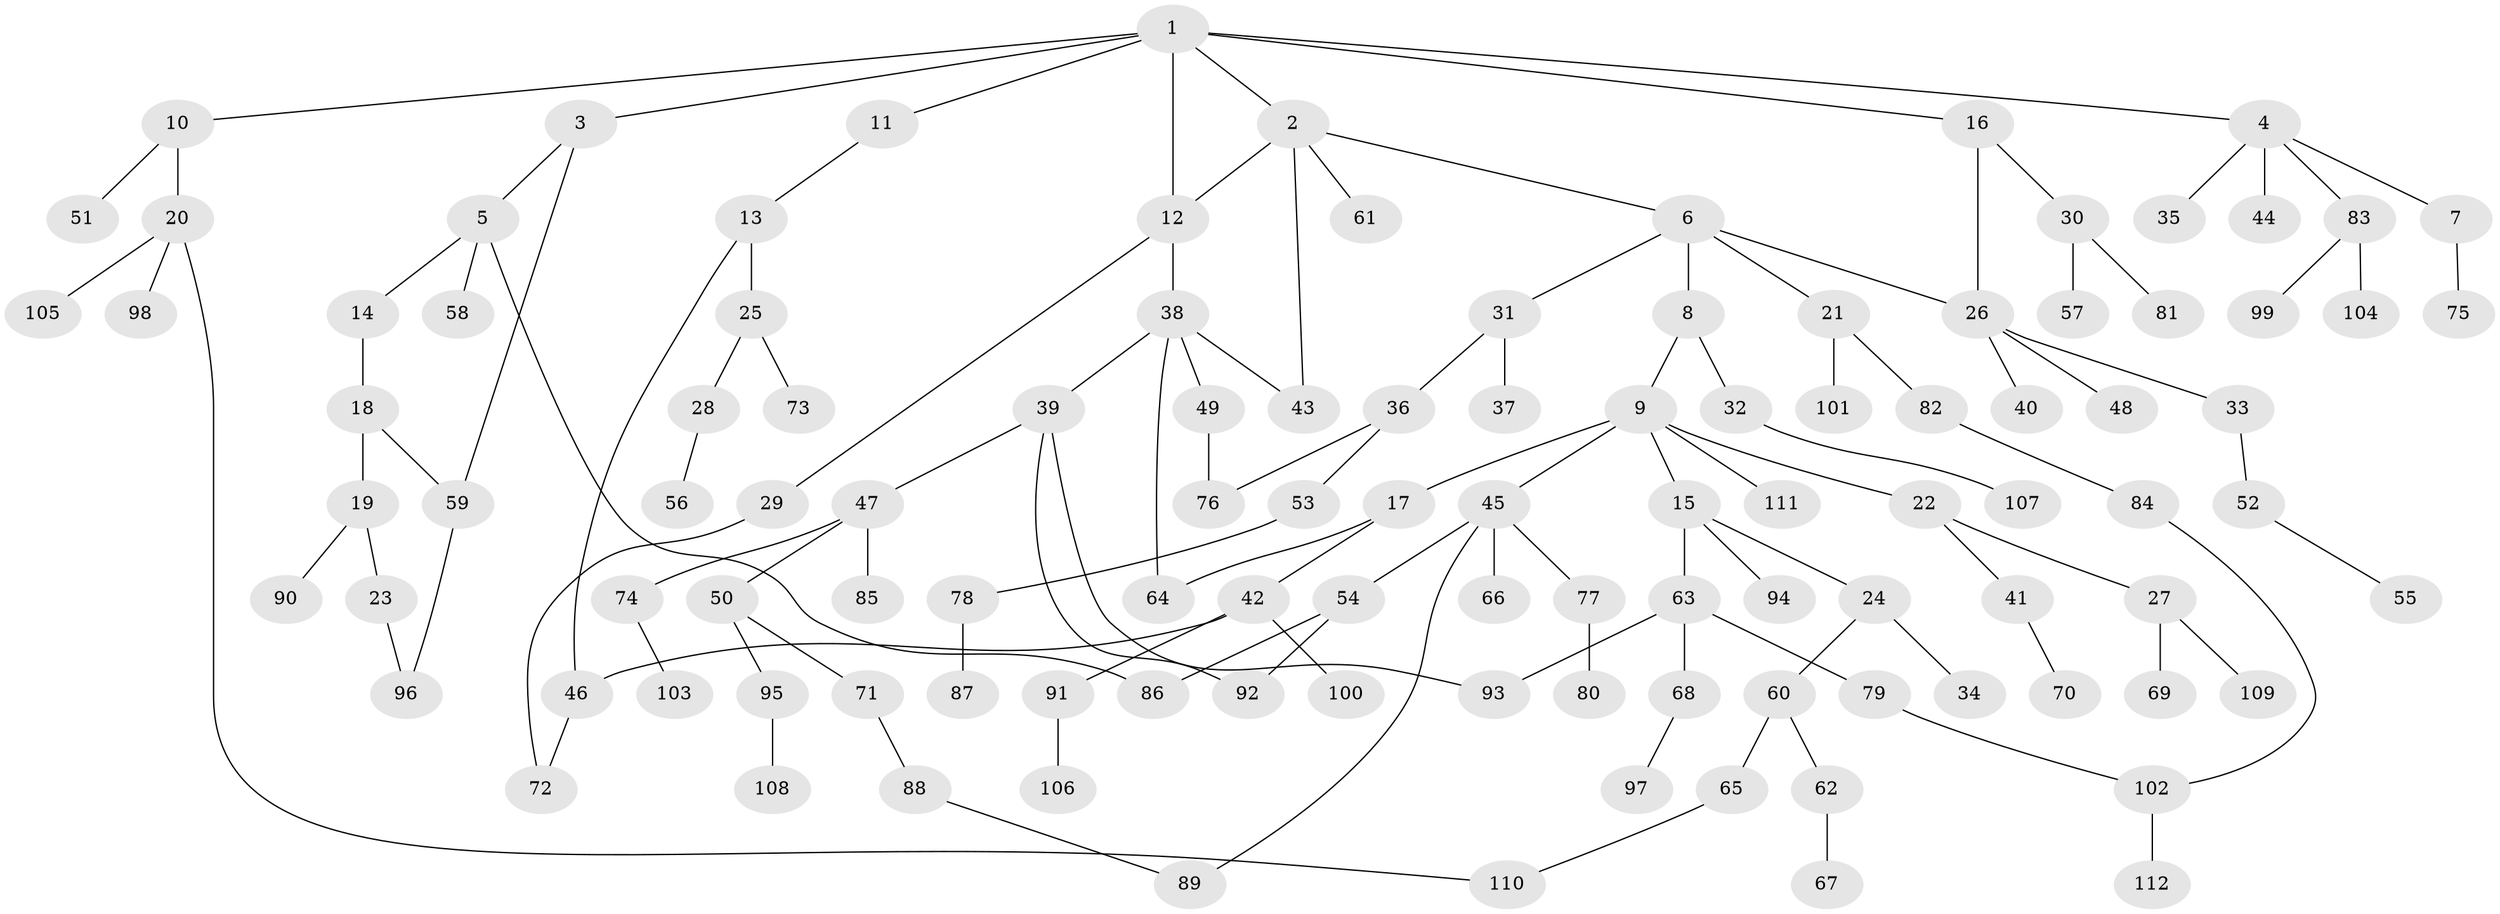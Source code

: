 // coarse degree distribution, {8: 0.013888888888888888, 5: 0.06944444444444445, 3: 0.19444444444444445, 4: 0.08333333333333333, 6: 0.027777777777777776, 1: 0.375, 2: 0.2361111111111111}
// Generated by graph-tools (version 1.1) at 2025/41/03/06/25 10:41:29]
// undirected, 112 vertices, 126 edges
graph export_dot {
graph [start="1"]
  node [color=gray90,style=filled];
  1;
  2;
  3;
  4;
  5;
  6;
  7;
  8;
  9;
  10;
  11;
  12;
  13;
  14;
  15;
  16;
  17;
  18;
  19;
  20;
  21;
  22;
  23;
  24;
  25;
  26;
  27;
  28;
  29;
  30;
  31;
  32;
  33;
  34;
  35;
  36;
  37;
  38;
  39;
  40;
  41;
  42;
  43;
  44;
  45;
  46;
  47;
  48;
  49;
  50;
  51;
  52;
  53;
  54;
  55;
  56;
  57;
  58;
  59;
  60;
  61;
  62;
  63;
  64;
  65;
  66;
  67;
  68;
  69;
  70;
  71;
  72;
  73;
  74;
  75;
  76;
  77;
  78;
  79;
  80;
  81;
  82;
  83;
  84;
  85;
  86;
  87;
  88;
  89;
  90;
  91;
  92;
  93;
  94;
  95;
  96;
  97;
  98;
  99;
  100;
  101;
  102;
  103;
  104;
  105;
  106;
  107;
  108;
  109;
  110;
  111;
  112;
  1 -- 2;
  1 -- 3;
  1 -- 4;
  1 -- 10;
  1 -- 11;
  1 -- 12;
  1 -- 16;
  2 -- 6;
  2 -- 43;
  2 -- 61;
  2 -- 12;
  3 -- 5;
  3 -- 59;
  4 -- 7;
  4 -- 35;
  4 -- 44;
  4 -- 83;
  5 -- 14;
  5 -- 58;
  5 -- 86;
  6 -- 8;
  6 -- 21;
  6 -- 31;
  6 -- 26;
  7 -- 75;
  8 -- 9;
  8 -- 32;
  9 -- 15;
  9 -- 17;
  9 -- 22;
  9 -- 45;
  9 -- 111;
  10 -- 20;
  10 -- 51;
  11 -- 13;
  12 -- 29;
  12 -- 38;
  13 -- 25;
  13 -- 46;
  14 -- 18;
  15 -- 24;
  15 -- 63;
  15 -- 94;
  16 -- 26;
  16 -- 30;
  17 -- 42;
  17 -- 64;
  18 -- 19;
  18 -- 59;
  19 -- 23;
  19 -- 90;
  20 -- 98;
  20 -- 105;
  20 -- 110;
  21 -- 82;
  21 -- 101;
  22 -- 27;
  22 -- 41;
  23 -- 96;
  24 -- 34;
  24 -- 60;
  25 -- 28;
  25 -- 73;
  26 -- 33;
  26 -- 40;
  26 -- 48;
  27 -- 69;
  27 -- 109;
  28 -- 56;
  29 -- 72;
  30 -- 57;
  30 -- 81;
  31 -- 36;
  31 -- 37;
  32 -- 107;
  33 -- 52;
  36 -- 53;
  36 -- 76;
  38 -- 39;
  38 -- 49;
  38 -- 64;
  38 -- 43;
  39 -- 47;
  39 -- 92;
  39 -- 93;
  41 -- 70;
  42 -- 91;
  42 -- 100;
  42 -- 46;
  45 -- 54;
  45 -- 66;
  45 -- 77;
  45 -- 89;
  46 -- 72;
  47 -- 50;
  47 -- 74;
  47 -- 85;
  49 -- 76;
  50 -- 71;
  50 -- 95;
  52 -- 55;
  53 -- 78;
  54 -- 92;
  54 -- 86;
  59 -- 96;
  60 -- 62;
  60 -- 65;
  62 -- 67;
  63 -- 68;
  63 -- 79;
  63 -- 93;
  65 -- 110;
  68 -- 97;
  71 -- 88;
  74 -- 103;
  77 -- 80;
  78 -- 87;
  79 -- 102;
  82 -- 84;
  83 -- 99;
  83 -- 104;
  84 -- 102;
  88 -- 89;
  91 -- 106;
  95 -- 108;
  102 -- 112;
}
